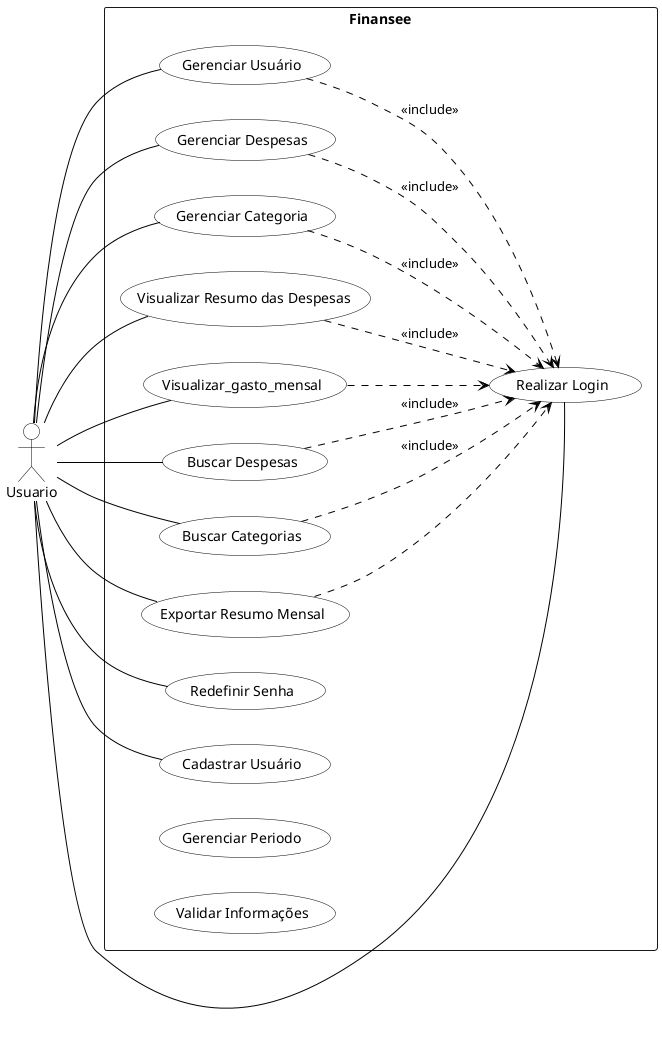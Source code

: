 @startuml "diagrama_caso_de_uso"

left to right direction

skinparam ActorBorderColor black
skinparam ActorBackgroundColor white
skinparam UsecaseBackgroundColor white
skinparam UsecaseBorderColor black
skinparam ArrowColor black


rectangle "Finansee" {
    (Realizar Login) as realizar_login
    (Cadastrar Usuário) as cadastrar_usuario
    (Gerenciar Usuário) as gerenciar_usuario
    (Gerenciar Despesas) as gerenciar_despesas
    (Gerenciar Categoria) as gerenciar_categoria
    (Visualizar Resumo das Despesas) as visualizar_resumo_despesas
    (Visualizar_gasto_mensal) as visualizar_gasto_mensal
    (Buscar Despesas) as buscar_despesas
    (Buscar Categorias) as buscar_categorias
    (Exportar Resumo Mensal) as exportar_resumo_mensal
    (Redefinir Senha) as redefinir_senha
    (Gerenciar Periodo) as gerenciar_periodo
    (Validar Informações) as validar_informacoes
}

' Atores
:Usuario: as usuario 

' Casos de uso relacionados ao usuario
usuario -- realizar_login
usuario -- gerenciar_usuario
usuario -up- cadastrar_usuario
usuario -- redefinir_senha

gerenciar_usuario ..> realizar_login: <<include>>

' Casos de uso relacionados as despesas
usuario -- gerenciar_despesas
usuario -- visualizar_resumo_despesas
usuario -- buscar_despesas
usuario -- exportar_resumo_mensal
usuario -- visualizar_gasto_mensal

gerenciar_despesas ..> realizar_login: <<include>>
visualizar_resumo_despesas ..> realizar_login: <<include>>
buscar_despesas ..> realizar_login: <<include>>
exportar_resumo_mensal ..> realizar_login <<include>>
visualizar_gasto_mensal ..> realizar_login <<include>>

' Casos de uso relacionados as categorias
usuario -- gerenciar_categoria
usuario -- buscar_categorias

gerenciar_categoria ..> realizar_login: <<include>>
buscar_categorias ..> realizar_login: <<include>>

@enduml